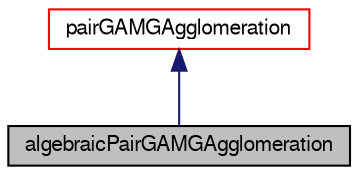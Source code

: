 digraph "algebraicPairGAMGAgglomeration"
{
  bgcolor="transparent";
  edge [fontname="FreeSans",fontsize="10",labelfontname="FreeSans",labelfontsize="10"];
  node [fontname="FreeSans",fontsize="10",shape=record];
  Node1 [label="algebraicPairGAMGAgglomeration",height=0.2,width=0.4,color="black", fillcolor="grey75", style="filled" fontcolor="black"];
  Node2 -> Node1 [dir="back",color="midnightblue",fontsize="10",style="solid",fontname="FreeSans"];
  Node2 [label="pairGAMGAgglomeration",height=0.2,width=0.4,color="red",URL="$a01713.html",tooltip="Agglomerate using the pair algorithm. "];
}
